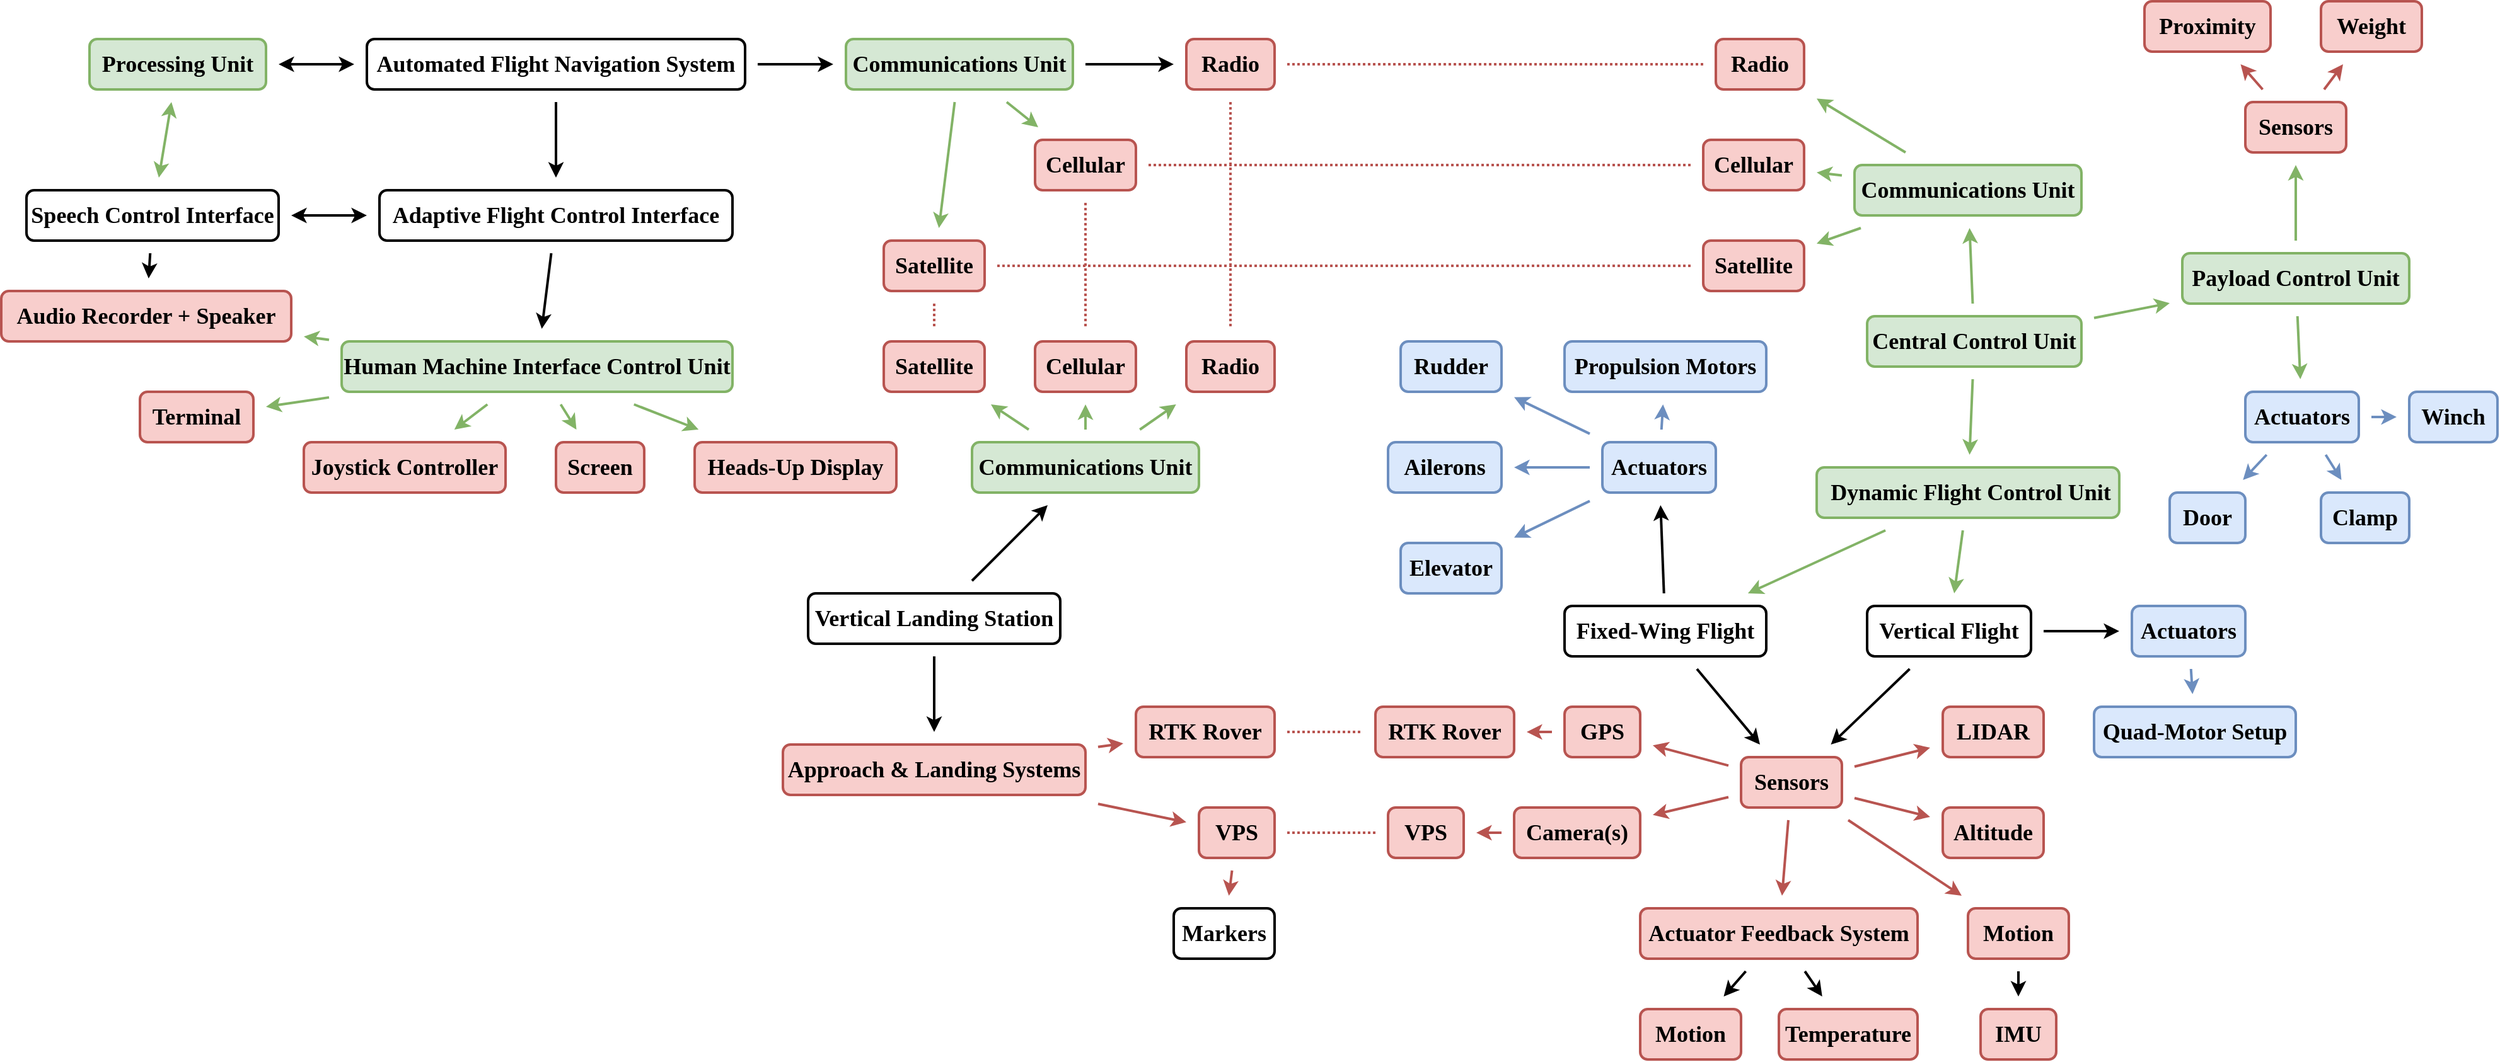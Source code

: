 <mxfile version="26.0.2">
  <diagram name="Page-1" id="opTFxVHu0gOJ7aBRX90U">
    <mxGraphModel dx="2563" dy="975" grid="1" gridSize="10" guides="0" tooltips="1" connect="1" arrows="1" fold="1" page="1" pageScale="1" pageWidth="3300" pageHeight="4681" math="0" shadow="0">
      <root>
        <mxCell id="0" />
        <mxCell id="1" parent="0" />
        <mxCell id="glFljDJXkqwpiTUZza7d-10" style="edgeStyle=none;shape=connector;rounded=0;orthogonalLoop=1;jettySize=auto;html=1;strokeColor=#82b366;strokeWidth=2;align=center;verticalAlign=middle;fontFamily=Helvetica;fontSize=18;fontColor=default;labelBackgroundColor=default;startArrow=none;startFill=0;endArrow=classic;sourcePerimeterSpacing=10;targetPerimeterSpacing=10;fillColor=#d5e8d4;" parent="1" source="glFljDJXkqwpiTUZza7d-3" target="glFljDJXkqwpiTUZza7d-7" edge="1">
          <mxGeometry relative="1" as="geometry" />
        </mxCell>
        <mxCell id="glFljDJXkqwpiTUZza7d-12" style="edgeStyle=none;shape=connector;rounded=0;orthogonalLoop=1;jettySize=auto;html=1;strokeColor=#82b366;strokeWidth=2;align=center;verticalAlign=middle;fontFamily=Helvetica;fontSize=18;fontColor=default;labelBackgroundColor=default;startArrow=none;startFill=0;endArrow=classic;sourcePerimeterSpacing=10;targetPerimeterSpacing=10;fillColor=#d5e8d4;" parent="1" source="glFljDJXkqwpiTUZza7d-3" target="glFljDJXkqwpiTUZza7d-8" edge="1">
          <mxGeometry relative="1" as="geometry" />
        </mxCell>
        <mxCell id="cvHBOhSXhbi2I6oa22PW-60" value="" style="edgeStyle=none;shape=connector;rounded=0;orthogonalLoop=1;jettySize=auto;html=1;strokeColor=#82b366;strokeWidth=2;align=center;verticalAlign=middle;fontFamily=Helvetica;fontSize=18;fontColor=default;labelBackgroundColor=default;startArrow=none;startFill=0;endArrow=classic;sourcePerimeterSpacing=10;targetPerimeterSpacing=10;fillColor=#d5e8d4;" edge="1" parent="1" source="glFljDJXkqwpiTUZza7d-3" target="cvHBOhSXhbi2I6oa22PW-59">
          <mxGeometry relative="1" as="geometry" />
        </mxCell>
        <mxCell id="glFljDJXkqwpiTUZza7d-3" value="&lt;font&gt;Central Control Unit&lt;/font&gt;" style="rounded=1;whiteSpace=wrap;html=1;glass=0;shadow=0;fontFamily=Times New Roman;perimeterSpacing=0;strokeWidth=2;fontSize=18;fontStyle=1;fillColor=#d5e8d4;strokeColor=#82b366;" parent="1" vertex="1">
          <mxGeometry x="1800" y="540" width="170" height="40" as="geometry" />
        </mxCell>
        <mxCell id="cvHBOhSXhbi2I6oa22PW-13" value="" style="edgeStyle=none;shape=connector;rounded=0;orthogonalLoop=1;jettySize=auto;html=1;strokeColor=#82b366;strokeWidth=2;align=center;verticalAlign=middle;fontFamily=Helvetica;fontSize=18;fontColor=default;labelBackgroundColor=default;startArrow=none;startFill=0;endArrow=classic;sourcePerimeterSpacing=10;targetPerimeterSpacing=10;fillColor=#d5e8d4;" edge="1" parent="1" source="glFljDJXkqwpiTUZza7d-7" target="cvHBOhSXhbi2I6oa22PW-12">
          <mxGeometry relative="1" as="geometry" />
        </mxCell>
        <mxCell id="cvHBOhSXhbi2I6oa22PW-17" value="" style="edgeStyle=none;shape=connector;rounded=0;orthogonalLoop=1;jettySize=auto;html=1;strokeColor=#82b366;strokeWidth=2;align=center;verticalAlign=middle;fontFamily=Helvetica;fontSize=18;fontColor=default;labelBackgroundColor=default;startArrow=none;startFill=0;endArrow=classic;sourcePerimeterSpacing=10;targetPerimeterSpacing=10;fillColor=#d5e8d4;" edge="1" parent="1" source="glFljDJXkqwpiTUZza7d-7" target="cvHBOhSXhbi2I6oa22PW-16">
          <mxGeometry relative="1" as="geometry" />
        </mxCell>
        <mxCell id="glFljDJXkqwpiTUZza7d-7" value="&amp;nbsp;Dynamic Flight Control Unit" style="rounded=1;whiteSpace=wrap;html=1;glass=0;shadow=0;fontFamily=Times New Roman;perimeterSpacing=0;strokeWidth=2;fontSize=18;fontStyle=1;fillColor=#d5e8d4;strokeColor=#82b366;" parent="1" vertex="1">
          <mxGeometry x="1760" y="660" width="240" height="40" as="geometry" />
        </mxCell>
        <mxCell id="cvHBOhSXhbi2I6oa22PW-1" style="edgeStyle=none;shape=connector;rounded=0;orthogonalLoop=1;jettySize=auto;html=1;strokeColor=#82b366;strokeWidth=2;align=center;verticalAlign=middle;fontFamily=Helvetica;fontSize=18;fontColor=default;labelBackgroundColor=default;startArrow=none;startFill=0;endArrow=classic;sourcePerimeterSpacing=10;targetPerimeterSpacing=10;fillColor=#d5e8d4;" edge="1" parent="1" source="glFljDJXkqwpiTUZza7d-8" target="glFljDJXkqwpiTUZza7d-13">
          <mxGeometry relative="1" as="geometry" />
        </mxCell>
        <mxCell id="cvHBOhSXhbi2I6oa22PW-3" style="edgeStyle=none;shape=connector;rounded=0;orthogonalLoop=1;jettySize=auto;html=1;strokeColor=#82b366;strokeWidth=2;align=center;verticalAlign=middle;fontFamily=Helvetica;fontSize=18;fontColor=default;labelBackgroundColor=default;startArrow=none;startFill=0;endArrow=classic;sourcePerimeterSpacing=10;targetPerimeterSpacing=10;fillColor=#d5e8d4;" edge="1" parent="1" source="glFljDJXkqwpiTUZza7d-8" target="cvHBOhSXhbi2I6oa22PW-2">
          <mxGeometry relative="1" as="geometry" />
        </mxCell>
        <mxCell id="glFljDJXkqwpiTUZza7d-8" value="Payload Control Unit" style="rounded=1;whiteSpace=wrap;html=1;glass=0;shadow=0;fontFamily=Times New Roman;perimeterSpacing=0;strokeWidth=2;fontSize=18;fontStyle=1;fillColor=#d5e8d4;strokeColor=#82b366;" parent="1" vertex="1">
          <mxGeometry x="2050" y="490" width="180" height="40" as="geometry" />
        </mxCell>
        <mxCell id="cvHBOhSXhbi2I6oa22PW-10" style="edgeStyle=none;shape=connector;rounded=0;orthogonalLoop=1;jettySize=auto;html=1;strokeColor=#b85450;strokeWidth=2;align=center;verticalAlign=middle;fontFamily=Helvetica;fontSize=18;fontColor=default;labelBackgroundColor=default;startArrow=none;startFill=0;endArrow=classic;sourcePerimeterSpacing=10;targetPerimeterSpacing=10;fillColor=#f8cecc;" edge="1" parent="1" source="glFljDJXkqwpiTUZza7d-13" target="glFljDJXkqwpiTUZza7d-15">
          <mxGeometry relative="1" as="geometry" />
        </mxCell>
        <mxCell id="cvHBOhSXhbi2I6oa22PW-11" style="edgeStyle=none;shape=connector;rounded=0;orthogonalLoop=1;jettySize=auto;html=1;strokeColor=#b85450;strokeWidth=2;align=center;verticalAlign=middle;fontFamily=Helvetica;fontSize=18;fontColor=default;labelBackgroundColor=default;startArrow=none;startFill=0;endArrow=classic;sourcePerimeterSpacing=10;targetPerimeterSpacing=10;fillColor=#f8cecc;" edge="1" parent="1" source="glFljDJXkqwpiTUZza7d-13" target="glFljDJXkqwpiTUZza7d-14">
          <mxGeometry relative="1" as="geometry" />
        </mxCell>
        <mxCell id="glFljDJXkqwpiTUZza7d-13" value="Sensors" style="rounded=1;whiteSpace=wrap;html=1;glass=0;shadow=0;fontFamily=Times New Roman;perimeterSpacing=0;strokeWidth=2;fontSize=18;fontStyle=1;fillColor=#f8cecc;strokeColor=#b85450;" parent="1" vertex="1">
          <mxGeometry x="2100" y="370" width="80" height="40" as="geometry" />
        </mxCell>
        <mxCell id="glFljDJXkqwpiTUZza7d-14" value="Proximity" style="rounded=1;whiteSpace=wrap;html=1;glass=0;shadow=0;fontFamily=Times New Roman;perimeterSpacing=0;strokeWidth=2;fontSize=18;fontStyle=1;fillColor=#f8cecc;strokeColor=#b85450;" parent="1" vertex="1">
          <mxGeometry x="2020" y="290" width="100" height="40" as="geometry" />
        </mxCell>
        <mxCell id="glFljDJXkqwpiTUZza7d-15" value="Weight" style="rounded=1;whiteSpace=wrap;html=1;glass=0;shadow=0;fontFamily=Times New Roman;perimeterSpacing=0;strokeWidth=2;fontSize=18;fontStyle=1;fillColor=#f8cecc;strokeColor=#b85450;" parent="1" vertex="1">
          <mxGeometry x="2160" y="290" width="80" height="40" as="geometry" />
        </mxCell>
        <mxCell id="cvHBOhSXhbi2I6oa22PW-7" style="edgeStyle=none;shape=connector;rounded=0;orthogonalLoop=1;jettySize=auto;html=1;strokeColor=#6c8ebf;strokeWidth=2;align=center;verticalAlign=middle;fontFamily=Helvetica;fontSize=18;fontColor=default;labelBackgroundColor=default;startArrow=none;startFill=0;endArrow=classic;sourcePerimeterSpacing=10;targetPerimeterSpacing=10;fillColor=#dae8fc;" edge="1" parent="1" source="cvHBOhSXhbi2I6oa22PW-2" target="cvHBOhSXhbi2I6oa22PW-4">
          <mxGeometry relative="1" as="geometry" />
        </mxCell>
        <mxCell id="cvHBOhSXhbi2I6oa22PW-8" style="edgeStyle=none;shape=connector;rounded=0;orthogonalLoop=1;jettySize=auto;html=1;strokeColor=#6c8ebf;strokeWidth=2;align=center;verticalAlign=middle;fontFamily=Helvetica;fontSize=18;fontColor=default;labelBackgroundColor=default;startArrow=none;startFill=0;endArrow=classic;sourcePerimeterSpacing=10;targetPerimeterSpacing=10;fillColor=#dae8fc;" edge="1" parent="1" source="cvHBOhSXhbi2I6oa22PW-2" target="cvHBOhSXhbi2I6oa22PW-5">
          <mxGeometry relative="1" as="geometry" />
        </mxCell>
        <mxCell id="cvHBOhSXhbi2I6oa22PW-9" style="edgeStyle=none;shape=connector;rounded=0;orthogonalLoop=1;jettySize=auto;html=1;strokeColor=#6c8ebf;strokeWidth=2;align=center;verticalAlign=middle;fontFamily=Helvetica;fontSize=18;fontColor=default;labelBackgroundColor=default;startArrow=none;startFill=0;endArrow=classic;sourcePerimeterSpacing=10;targetPerimeterSpacing=10;fillColor=#dae8fc;" edge="1" parent="1" source="cvHBOhSXhbi2I6oa22PW-2" target="cvHBOhSXhbi2I6oa22PW-6">
          <mxGeometry relative="1" as="geometry" />
        </mxCell>
        <mxCell id="cvHBOhSXhbi2I6oa22PW-2" value="Actuators" style="rounded=1;whiteSpace=wrap;html=1;glass=0;shadow=0;fontFamily=Times New Roman;perimeterSpacing=0;strokeWidth=2;fontSize=18;fontStyle=1;fillColor=#dae8fc;strokeColor=#6c8ebf;" vertex="1" parent="1">
          <mxGeometry x="2100" y="600" width="90" height="40" as="geometry" />
        </mxCell>
        <mxCell id="cvHBOhSXhbi2I6oa22PW-4" value="Door" style="rounded=1;whiteSpace=wrap;html=1;glass=0;shadow=0;fontFamily=Times New Roman;perimeterSpacing=0;strokeWidth=2;fontSize=18;fontStyle=1;fillColor=#dae8fc;strokeColor=#6c8ebf;" vertex="1" parent="1">
          <mxGeometry x="2040" y="680" width="60" height="40" as="geometry" />
        </mxCell>
        <mxCell id="cvHBOhSXhbi2I6oa22PW-5" value="Clamp" style="rounded=1;whiteSpace=wrap;html=1;glass=0;shadow=0;fontFamily=Times New Roman;perimeterSpacing=0;strokeWidth=2;fontSize=18;fontStyle=1;fillColor=#dae8fc;strokeColor=#6c8ebf;" vertex="1" parent="1">
          <mxGeometry x="2160" y="680" width="70" height="40" as="geometry" />
        </mxCell>
        <mxCell id="cvHBOhSXhbi2I6oa22PW-6" value="Winch" style="rounded=1;whiteSpace=wrap;html=1;glass=0;shadow=0;fontFamily=Times New Roman;perimeterSpacing=0;strokeWidth=2;fontSize=18;fontStyle=1;fillColor=#dae8fc;strokeColor=#6c8ebf;" vertex="1" parent="1">
          <mxGeometry x="2230" y="600" width="70" height="40" as="geometry" />
        </mxCell>
        <mxCell id="cvHBOhSXhbi2I6oa22PW-15" value="" style="edgeStyle=none;shape=connector;rounded=0;orthogonalLoop=1;jettySize=auto;html=1;strokeColor=default;strokeWidth=2;align=center;verticalAlign=middle;fontFamily=Helvetica;fontSize=18;fontColor=default;labelBackgroundColor=default;startArrow=none;startFill=0;endArrow=classic;sourcePerimeterSpacing=10;targetPerimeterSpacing=10;" edge="1" parent="1" source="cvHBOhSXhbi2I6oa22PW-12" target="cvHBOhSXhbi2I6oa22PW-14">
          <mxGeometry relative="1" as="geometry" />
        </mxCell>
        <mxCell id="cvHBOhSXhbi2I6oa22PW-33" value="" style="edgeStyle=none;shape=connector;rounded=0;orthogonalLoop=1;jettySize=auto;html=1;strokeColor=default;strokeWidth=2;align=center;verticalAlign=middle;fontFamily=Helvetica;fontSize=18;fontColor=default;labelBackgroundColor=default;startArrow=none;startFill=0;endArrow=classic;sourcePerimeterSpacing=10;targetPerimeterSpacing=10;" edge="1" parent="1" source="cvHBOhSXhbi2I6oa22PW-12" target="cvHBOhSXhbi2I6oa22PW-32">
          <mxGeometry relative="1" as="geometry" />
        </mxCell>
        <mxCell id="cvHBOhSXhbi2I6oa22PW-12" value="Fixed-Wing Flight" style="whiteSpace=wrap;html=1;fontSize=18;fontFamily=Times New Roman;rounded=1;glass=0;shadow=0;strokeWidth=2;fontStyle=1;" vertex="1" parent="1">
          <mxGeometry x="1560" y="770" width="160" height="40" as="geometry" />
        </mxCell>
        <mxCell id="cvHBOhSXhbi2I6oa22PW-19" value="" style="edgeStyle=none;shape=connector;rounded=0;orthogonalLoop=1;jettySize=auto;html=1;strokeColor=#b85450;strokeWidth=2;align=center;verticalAlign=middle;fontFamily=Helvetica;fontSize=18;fontColor=default;labelBackgroundColor=default;startArrow=none;startFill=0;endArrow=classic;sourcePerimeterSpacing=10;targetPerimeterSpacing=10;fillColor=#f8cecc;" edge="1" parent="1" source="cvHBOhSXhbi2I6oa22PW-14" target="cvHBOhSXhbi2I6oa22PW-18">
          <mxGeometry relative="1" as="geometry" />
        </mxCell>
        <mxCell id="cvHBOhSXhbi2I6oa22PW-22" value="" style="edgeStyle=none;shape=connector;rounded=0;orthogonalLoop=1;jettySize=auto;html=1;strokeColor=#b85450;strokeWidth=2;align=center;verticalAlign=middle;fontFamily=Helvetica;fontSize=18;fontColor=default;labelBackgroundColor=default;startArrow=none;startFill=0;endArrow=classic;sourcePerimeterSpacing=10;targetPerimeterSpacing=10;fillColor=#f8cecc;" edge="1" parent="1" source="cvHBOhSXhbi2I6oa22PW-14" target="cvHBOhSXhbi2I6oa22PW-21">
          <mxGeometry relative="1" as="geometry" />
        </mxCell>
        <mxCell id="cvHBOhSXhbi2I6oa22PW-24" value="" style="edgeStyle=none;shape=connector;rounded=0;orthogonalLoop=1;jettySize=auto;html=1;strokeColor=#b85450;strokeWidth=2;align=center;verticalAlign=middle;fontFamily=Helvetica;fontSize=18;fontColor=default;labelBackgroundColor=default;startArrow=none;startFill=0;endArrow=classic;sourcePerimeterSpacing=10;targetPerimeterSpacing=10;fillColor=#f8cecc;" edge="1" parent="1" source="cvHBOhSXhbi2I6oa22PW-14" target="cvHBOhSXhbi2I6oa22PW-23">
          <mxGeometry relative="1" as="geometry" />
        </mxCell>
        <mxCell id="cvHBOhSXhbi2I6oa22PW-29" value="" style="edgeStyle=none;shape=connector;rounded=0;orthogonalLoop=1;jettySize=auto;html=1;strokeColor=#b85450;strokeWidth=2;align=center;verticalAlign=middle;fontFamily=Helvetica;fontSize=18;fontColor=default;labelBackgroundColor=default;startArrow=none;startFill=0;endArrow=classic;sourcePerimeterSpacing=10;targetPerimeterSpacing=10;fillColor=#f8cecc;" edge="1" parent="1" source="cvHBOhSXhbi2I6oa22PW-14" target="cvHBOhSXhbi2I6oa22PW-28">
          <mxGeometry relative="1" as="geometry" />
        </mxCell>
        <mxCell id="cvHBOhSXhbi2I6oa22PW-54" value="" style="edgeStyle=none;shape=connector;rounded=0;orthogonalLoop=1;jettySize=auto;html=1;strokeColor=#b85450;strokeWidth=2;align=center;verticalAlign=middle;fontFamily=Helvetica;fontSize=18;fontColor=default;labelBackgroundColor=default;startArrow=none;startFill=0;endArrow=classic;sourcePerimeterSpacing=10;targetPerimeterSpacing=10;fillColor=#f8cecc;" edge="1" parent="1" source="cvHBOhSXhbi2I6oa22PW-14" target="cvHBOhSXhbi2I6oa22PW-53">
          <mxGeometry relative="1" as="geometry" />
        </mxCell>
        <mxCell id="cvHBOhSXhbi2I6oa22PW-151" style="edgeStyle=none;shape=connector;rounded=0;orthogonalLoop=1;jettySize=auto;html=1;strokeColor=#b85450;strokeWidth=2;align=center;verticalAlign=middle;fontFamily=Helvetica;fontSize=11;fontColor=default;labelBackgroundColor=default;startArrow=none;startFill=0;endArrow=classic;sourcePerimeterSpacing=10;targetPerimeterSpacing=10;fillColor=#f8cecc;" edge="1" parent="1" source="cvHBOhSXhbi2I6oa22PW-14" target="cvHBOhSXhbi2I6oa22PW-47">
          <mxGeometry relative="1" as="geometry" />
        </mxCell>
        <mxCell id="cvHBOhSXhbi2I6oa22PW-14" value="&lt;font&gt;Sensors&lt;/font&gt;" style="whiteSpace=wrap;html=1;fontSize=18;fontFamily=Times New Roman;rounded=1;glass=0;shadow=0;strokeWidth=2;fontStyle=1;fillColor=#f8cecc;strokeColor=#b85450;" vertex="1" parent="1">
          <mxGeometry x="1700" y="890" width="80" height="40" as="geometry" />
        </mxCell>
        <mxCell id="cvHBOhSXhbi2I6oa22PW-42" style="edgeStyle=none;shape=connector;rounded=0;orthogonalLoop=1;jettySize=auto;html=1;strokeColor=default;strokeWidth=2;align=center;verticalAlign=middle;fontFamily=Helvetica;fontSize=18;fontColor=default;labelBackgroundColor=default;startArrow=none;startFill=0;endArrow=classic;sourcePerimeterSpacing=10;targetPerimeterSpacing=10;" edge="1" parent="1" source="cvHBOhSXhbi2I6oa22PW-16" target="cvHBOhSXhbi2I6oa22PW-14">
          <mxGeometry relative="1" as="geometry" />
        </mxCell>
        <mxCell id="cvHBOhSXhbi2I6oa22PW-44" value="" style="edgeStyle=none;shape=connector;rounded=0;orthogonalLoop=1;jettySize=auto;html=1;strokeColor=default;strokeWidth=2;align=center;verticalAlign=middle;fontFamily=Helvetica;fontSize=18;fontColor=default;labelBackgroundColor=default;startArrow=none;startFill=0;endArrow=classic;sourcePerimeterSpacing=10;targetPerimeterSpacing=10;" edge="1" parent="1" source="cvHBOhSXhbi2I6oa22PW-16" target="cvHBOhSXhbi2I6oa22PW-43">
          <mxGeometry relative="1" as="geometry" />
        </mxCell>
        <mxCell id="cvHBOhSXhbi2I6oa22PW-16" value="Vertical Flight" style="whiteSpace=wrap;html=1;fontSize=18;fontFamily=Times New Roman;rounded=1;glass=0;shadow=0;strokeWidth=2;fontStyle=1;" vertex="1" parent="1">
          <mxGeometry x="1800" y="770" width="130" height="40" as="geometry" />
        </mxCell>
        <mxCell id="cvHBOhSXhbi2I6oa22PW-71" style="edgeStyle=none;shape=connector;rounded=0;orthogonalLoop=1;jettySize=auto;html=1;strokeColor=#b85450;strokeWidth=2;align=center;verticalAlign=middle;fontFamily=Helvetica;fontSize=18;fontColor=default;labelBackgroundColor=default;startArrow=none;startFill=0;endArrow=classic;sourcePerimeterSpacing=10;targetPerimeterSpacing=10;fillColor=#f8cecc;" edge="1" parent="1" source="cvHBOhSXhbi2I6oa22PW-18" target="cvHBOhSXhbi2I6oa22PW-70">
          <mxGeometry relative="1" as="geometry" />
        </mxCell>
        <mxCell id="cvHBOhSXhbi2I6oa22PW-18" value="Camera(s)" style="whiteSpace=wrap;html=1;fontSize=18;fontFamily=Times New Roman;rounded=1;glass=0;shadow=0;strokeWidth=2;fontStyle=1;fillColor=#f8cecc;strokeColor=#b85450;" vertex="1" parent="1">
          <mxGeometry x="1520" y="930" width="100" height="40" as="geometry" />
        </mxCell>
        <mxCell id="cvHBOhSXhbi2I6oa22PW-56" value="" style="edgeStyle=none;shape=connector;rounded=0;orthogonalLoop=1;jettySize=auto;html=1;strokeColor=default;strokeWidth=2;align=center;verticalAlign=middle;fontFamily=Helvetica;fontSize=18;fontColor=default;labelBackgroundColor=default;startArrow=none;startFill=0;endArrow=classic;sourcePerimeterSpacing=10;targetPerimeterSpacing=10;" edge="1" parent="1" source="cvHBOhSXhbi2I6oa22PW-21" target="cvHBOhSXhbi2I6oa22PW-55">
          <mxGeometry relative="1" as="geometry" />
        </mxCell>
        <mxCell id="cvHBOhSXhbi2I6oa22PW-58" value="" style="edgeStyle=none;shape=connector;rounded=0;orthogonalLoop=1;jettySize=auto;html=1;strokeColor=default;strokeWidth=2;align=center;verticalAlign=middle;fontFamily=Helvetica;fontSize=18;fontColor=default;labelBackgroundColor=default;startArrow=none;startFill=0;endArrow=classic;sourcePerimeterSpacing=10;targetPerimeterSpacing=10;" edge="1" parent="1" source="cvHBOhSXhbi2I6oa22PW-21" target="cvHBOhSXhbi2I6oa22PW-57">
          <mxGeometry relative="1" as="geometry" />
        </mxCell>
        <mxCell id="cvHBOhSXhbi2I6oa22PW-21" value="Actuator Feedback System" style="whiteSpace=wrap;html=1;fontSize=18;fontFamily=Times New Roman;rounded=1;glass=0;shadow=0;strokeWidth=2;fontStyle=1;fillColor=#f8cecc;strokeColor=#b85450;" vertex="1" parent="1">
          <mxGeometry x="1620" y="1010" width="220" height="40" as="geometry" />
        </mxCell>
        <mxCell id="cvHBOhSXhbi2I6oa22PW-26" value="" style="edgeStyle=none;shape=connector;rounded=0;orthogonalLoop=1;jettySize=auto;html=1;strokeColor=default;strokeWidth=2;align=center;verticalAlign=middle;fontFamily=Helvetica;fontSize=18;fontColor=default;labelBackgroundColor=default;startArrow=none;startFill=0;endArrow=classic;sourcePerimeterSpacing=10;targetPerimeterSpacing=10;" edge="1" parent="1" source="cvHBOhSXhbi2I6oa22PW-23" target="cvHBOhSXhbi2I6oa22PW-25">
          <mxGeometry relative="1" as="geometry" />
        </mxCell>
        <mxCell id="cvHBOhSXhbi2I6oa22PW-23" value="Motion" style="whiteSpace=wrap;html=1;fontSize=18;fontFamily=Times New Roman;rounded=1;glass=0;shadow=0;strokeWidth=2;fontStyle=1;fillColor=#f8cecc;strokeColor=#b85450;" vertex="1" parent="1">
          <mxGeometry x="1880" y="1010" width="80" height="40" as="geometry" />
        </mxCell>
        <mxCell id="cvHBOhSXhbi2I6oa22PW-25" value="IMU" style="whiteSpace=wrap;html=1;fontSize=18;fontFamily=Times New Roman;rounded=1;glass=0;shadow=0;strokeWidth=2;fontStyle=1;fillColor=#f8cecc;strokeColor=#b85450;" vertex="1" parent="1">
          <mxGeometry x="1890" y="1090" width="60" height="40" as="geometry" />
        </mxCell>
        <mxCell id="cvHBOhSXhbi2I6oa22PW-31" value="" style="edgeStyle=none;shape=connector;rounded=0;orthogonalLoop=1;jettySize=auto;html=1;strokeColor=#b85450;strokeWidth=2;align=center;verticalAlign=middle;fontFamily=Helvetica;fontSize=18;fontColor=default;labelBackgroundColor=default;startArrow=none;startFill=0;endArrow=classic;sourcePerimeterSpacing=10;targetPerimeterSpacing=10;fillColor=#f8cecc;" edge="1" parent="1" source="cvHBOhSXhbi2I6oa22PW-28" target="cvHBOhSXhbi2I6oa22PW-30">
          <mxGeometry relative="1" as="geometry" />
        </mxCell>
        <mxCell id="cvHBOhSXhbi2I6oa22PW-28" value="GPS" style="whiteSpace=wrap;html=1;fontSize=18;fontFamily=Times New Roman;rounded=1;glass=0;shadow=0;strokeWidth=2;fontStyle=1;fillColor=#f8cecc;strokeColor=#b85450;" vertex="1" parent="1">
          <mxGeometry x="1560" y="850" width="60" height="40" as="geometry" />
        </mxCell>
        <mxCell id="cvHBOhSXhbi2I6oa22PW-30" value="RTK Rover" style="whiteSpace=wrap;html=1;fontSize=18;fontFamily=Times New Roman;rounded=1;glass=0;shadow=0;strokeWidth=2;fontStyle=1;fillColor=#f8cecc;strokeColor=#b85450;" vertex="1" parent="1">
          <mxGeometry x="1410" y="850" width="110" height="40" as="geometry" />
        </mxCell>
        <mxCell id="cvHBOhSXhbi2I6oa22PW-35" value="" style="edgeStyle=none;shape=connector;rounded=0;orthogonalLoop=1;jettySize=auto;html=1;strokeColor=#6c8ebf;strokeWidth=2;align=center;verticalAlign=middle;fontFamily=Helvetica;fontSize=18;fontColor=default;labelBackgroundColor=default;startArrow=none;startFill=0;endArrow=classic;sourcePerimeterSpacing=10;targetPerimeterSpacing=10;fillColor=#dae8fc;" edge="1" parent="1" source="cvHBOhSXhbi2I6oa22PW-32" target="cvHBOhSXhbi2I6oa22PW-34">
          <mxGeometry relative="1" as="geometry" />
        </mxCell>
        <mxCell id="cvHBOhSXhbi2I6oa22PW-37" value="" style="edgeStyle=none;shape=connector;rounded=0;orthogonalLoop=1;jettySize=auto;html=1;strokeColor=#6c8ebf;strokeWidth=2;align=center;verticalAlign=middle;fontFamily=Helvetica;fontSize=18;fontColor=default;labelBackgroundColor=default;startArrow=none;startFill=0;endArrow=classic;sourcePerimeterSpacing=10;targetPerimeterSpacing=10;fillColor=#dae8fc;" edge="1" parent="1" source="cvHBOhSXhbi2I6oa22PW-32" target="cvHBOhSXhbi2I6oa22PW-36">
          <mxGeometry relative="1" as="geometry" />
        </mxCell>
        <mxCell id="cvHBOhSXhbi2I6oa22PW-39" value="" style="edgeStyle=none;shape=connector;rounded=0;orthogonalLoop=1;jettySize=auto;html=1;strokeColor=#6c8ebf;strokeWidth=2;align=center;verticalAlign=middle;fontFamily=Helvetica;fontSize=18;fontColor=default;labelBackgroundColor=default;startArrow=none;startFill=0;endArrow=classic;sourcePerimeterSpacing=10;targetPerimeterSpacing=10;fillColor=#dae8fc;" edge="1" parent="1" source="cvHBOhSXhbi2I6oa22PW-32" target="cvHBOhSXhbi2I6oa22PW-38">
          <mxGeometry relative="1" as="geometry" />
        </mxCell>
        <mxCell id="cvHBOhSXhbi2I6oa22PW-41" value="" style="edgeStyle=none;shape=connector;rounded=0;orthogonalLoop=1;jettySize=auto;html=1;strokeColor=#6c8ebf;strokeWidth=2;align=center;verticalAlign=middle;fontFamily=Helvetica;fontSize=18;fontColor=default;labelBackgroundColor=default;startArrow=none;startFill=0;endArrow=classic;sourcePerimeterSpacing=10;targetPerimeterSpacing=10;fillColor=#dae8fc;" edge="1" parent="1" source="cvHBOhSXhbi2I6oa22PW-32" target="cvHBOhSXhbi2I6oa22PW-40">
          <mxGeometry relative="1" as="geometry" />
        </mxCell>
        <mxCell id="cvHBOhSXhbi2I6oa22PW-32" value="Actuators" style="whiteSpace=wrap;html=1;fontSize=18;fontFamily=Times New Roman;rounded=1;glass=0;shadow=0;strokeWidth=2;fontStyle=1;fillColor=#dae8fc;strokeColor=#6c8ebf;" vertex="1" parent="1">
          <mxGeometry x="1590" y="640" width="90" height="40" as="geometry" />
        </mxCell>
        <mxCell id="cvHBOhSXhbi2I6oa22PW-34" value="Ailerons" style="whiteSpace=wrap;html=1;fontSize=18;fontFamily=Times New Roman;rounded=1;glass=0;shadow=0;strokeWidth=2;fontStyle=1;fillColor=#dae8fc;strokeColor=#6c8ebf;" vertex="1" parent="1">
          <mxGeometry x="1420" y="640" width="90" height="40" as="geometry" />
        </mxCell>
        <mxCell id="cvHBOhSXhbi2I6oa22PW-36" value="Elevator" style="whiteSpace=wrap;html=1;fontSize=18;fontFamily=Times New Roman;rounded=1;glass=0;shadow=0;strokeWidth=2;fontStyle=1;fillColor=#dae8fc;strokeColor=#6c8ebf;" vertex="1" parent="1">
          <mxGeometry x="1430" y="720" width="80" height="40" as="geometry" />
        </mxCell>
        <mxCell id="cvHBOhSXhbi2I6oa22PW-38" value="Rudder" style="whiteSpace=wrap;html=1;fontSize=18;fontFamily=Times New Roman;rounded=1;glass=0;shadow=0;strokeWidth=2;fontStyle=1;fillColor=#dae8fc;strokeColor=#6c8ebf;" vertex="1" parent="1">
          <mxGeometry x="1430" y="560" width="80" height="40" as="geometry" />
        </mxCell>
        <mxCell id="cvHBOhSXhbi2I6oa22PW-40" value="Propulsion Motors" style="whiteSpace=wrap;html=1;fontSize=18;fontFamily=Times New Roman;rounded=1;glass=0;shadow=0;strokeWidth=2;fontStyle=1;fillColor=#dae8fc;strokeColor=#6c8ebf;" vertex="1" parent="1">
          <mxGeometry x="1560" y="560" width="160" height="40" as="geometry" />
        </mxCell>
        <mxCell id="cvHBOhSXhbi2I6oa22PW-46" value="" style="edgeStyle=none;shape=connector;rounded=0;orthogonalLoop=1;jettySize=auto;html=1;strokeColor=#6c8ebf;strokeWidth=2;align=center;verticalAlign=middle;fontFamily=Helvetica;fontSize=18;fontColor=default;labelBackgroundColor=default;startArrow=none;startFill=0;endArrow=classic;sourcePerimeterSpacing=10;targetPerimeterSpacing=10;fillColor=#dae8fc;" edge="1" parent="1" source="cvHBOhSXhbi2I6oa22PW-43" target="cvHBOhSXhbi2I6oa22PW-45">
          <mxGeometry relative="1" as="geometry" />
        </mxCell>
        <mxCell id="cvHBOhSXhbi2I6oa22PW-43" value="Actuators" style="whiteSpace=wrap;html=1;fontSize=18;fontFamily=Times New Roman;rounded=1;glass=0;shadow=0;strokeWidth=2;fontStyle=1;fillColor=#dae8fc;strokeColor=#6c8ebf;" vertex="1" parent="1">
          <mxGeometry x="2010" y="770" width="90" height="40" as="geometry" />
        </mxCell>
        <mxCell id="cvHBOhSXhbi2I6oa22PW-45" value="Quad-Motor Setup" style="whiteSpace=wrap;html=1;fontSize=18;fontFamily=Times New Roman;rounded=1;glass=0;shadow=0;strokeWidth=2;fontStyle=1;fillColor=#dae8fc;strokeColor=#6c8ebf;" vertex="1" parent="1">
          <mxGeometry x="1980" y="850" width="160" height="40" as="geometry" />
        </mxCell>
        <mxCell id="cvHBOhSXhbi2I6oa22PW-47" value="LIDAR" style="whiteSpace=wrap;html=1;fontSize=18;fontFamily=Times New Roman;rounded=1;glass=0;shadow=0;strokeWidth=2;fontStyle=1;fillColor=#f8cecc;strokeColor=#b85450;" vertex="1" parent="1">
          <mxGeometry x="1860" y="850" width="80" height="40" as="geometry" />
        </mxCell>
        <mxCell id="cvHBOhSXhbi2I6oa22PW-53" value="Altitude" style="whiteSpace=wrap;html=1;fontSize=18;fontFamily=Times New Roman;rounded=1;glass=0;shadow=0;strokeWidth=2;fontStyle=1;fillColor=#f8cecc;strokeColor=#b85450;" vertex="1" parent="1">
          <mxGeometry x="1860" y="930" width="80" height="40" as="geometry" />
        </mxCell>
        <mxCell id="cvHBOhSXhbi2I6oa22PW-55" value="Motion" style="whiteSpace=wrap;html=1;fontSize=18;fontFamily=Times New Roman;rounded=1;glass=0;shadow=0;strokeWidth=2;fontStyle=1;fillColor=#f8cecc;strokeColor=#b85450;" vertex="1" parent="1">
          <mxGeometry x="1620" y="1090" width="80" height="40" as="geometry" />
        </mxCell>
        <mxCell id="cvHBOhSXhbi2I6oa22PW-57" value="Temperature" style="whiteSpace=wrap;html=1;fontSize=18;fontFamily=Times New Roman;rounded=1;glass=0;shadow=0;strokeWidth=2;fontStyle=1;fillColor=#f8cecc;strokeColor=#b85450;" vertex="1" parent="1">
          <mxGeometry x="1730" y="1090" width="110" height="40" as="geometry" />
        </mxCell>
        <mxCell id="cvHBOhSXhbi2I6oa22PW-62" value="" style="edgeStyle=none;shape=connector;rounded=0;orthogonalLoop=1;jettySize=auto;html=1;strokeColor=#82b366;strokeWidth=2;align=center;verticalAlign=middle;fontFamily=Helvetica;fontSize=18;fontColor=default;labelBackgroundColor=default;startArrow=none;startFill=0;endArrow=classic;sourcePerimeterSpacing=10;targetPerimeterSpacing=10;fillColor=#d5e8d4;" edge="1" parent="1" source="cvHBOhSXhbi2I6oa22PW-59" target="cvHBOhSXhbi2I6oa22PW-61">
          <mxGeometry relative="1" as="geometry" />
        </mxCell>
        <mxCell id="cvHBOhSXhbi2I6oa22PW-64" value="" style="edgeStyle=none;shape=connector;rounded=0;orthogonalLoop=1;jettySize=auto;html=1;strokeColor=#82b366;strokeWidth=2;align=center;verticalAlign=middle;fontFamily=Helvetica;fontSize=18;fontColor=default;labelBackgroundColor=default;startArrow=none;startFill=0;endArrow=classic;sourcePerimeterSpacing=10;targetPerimeterSpacing=10;fillColor=#d5e8d4;" edge="1" parent="1" source="cvHBOhSXhbi2I6oa22PW-59" target="cvHBOhSXhbi2I6oa22PW-63">
          <mxGeometry relative="1" as="geometry" />
        </mxCell>
        <mxCell id="cvHBOhSXhbi2I6oa22PW-66" value="" style="edgeStyle=none;shape=connector;rounded=0;orthogonalLoop=1;jettySize=auto;html=1;strokeColor=#82b366;strokeWidth=2;align=center;verticalAlign=middle;fontFamily=Helvetica;fontSize=18;fontColor=default;labelBackgroundColor=default;startArrow=none;startFill=0;endArrow=classic;sourcePerimeterSpacing=10;targetPerimeterSpacing=10;fillColor=#d5e8d4;" edge="1" parent="1" source="cvHBOhSXhbi2I6oa22PW-59" target="cvHBOhSXhbi2I6oa22PW-65">
          <mxGeometry relative="1" as="geometry" />
        </mxCell>
        <mxCell id="cvHBOhSXhbi2I6oa22PW-59" value="Communications Unit" style="whiteSpace=wrap;html=1;fontSize=18;fontFamily=Times New Roman;rounded=1;glass=0;shadow=0;strokeWidth=2;fontStyle=1;fillColor=#d5e8d4;strokeColor=#82b366;" vertex="1" parent="1">
          <mxGeometry x="1790" y="420" width="180" height="40" as="geometry" />
        </mxCell>
        <mxCell id="cvHBOhSXhbi2I6oa22PW-61" value="Radio" style="whiteSpace=wrap;html=1;fontSize=18;fontFamily=Times New Roman;rounded=1;glass=0;shadow=0;strokeWidth=2;fontStyle=1;fillColor=#f8cecc;strokeColor=#b85450;" vertex="1" parent="1">
          <mxGeometry x="1680" y="320" width="70" height="40" as="geometry" />
        </mxCell>
        <mxCell id="cvHBOhSXhbi2I6oa22PW-63" value="Cellular" style="whiteSpace=wrap;html=1;fontSize=18;fontFamily=Times New Roman;rounded=1;glass=0;shadow=0;strokeWidth=2;fontStyle=1;fillColor=#f8cecc;strokeColor=#b85450;" vertex="1" parent="1">
          <mxGeometry x="1670" y="400" width="80" height="40" as="geometry" />
        </mxCell>
        <mxCell id="cvHBOhSXhbi2I6oa22PW-65" value="Satellite" style="whiteSpace=wrap;html=1;fontSize=18;fontFamily=Times New Roman;rounded=1;glass=0;shadow=0;strokeWidth=2;fontStyle=1;fillColor=#f8cecc;strokeColor=#b85450;" vertex="1" parent="1">
          <mxGeometry x="1670" y="480" width="80" height="40" as="geometry" />
        </mxCell>
        <mxCell id="cvHBOhSXhbi2I6oa22PW-70" value="VPS" style="whiteSpace=wrap;html=1;fontSize=18;fontFamily=Times New Roman;rounded=1;glass=0;shadow=0;strokeWidth=2;fontStyle=1;fillColor=#f8cecc;strokeColor=#b85450;" vertex="1" parent="1">
          <mxGeometry x="1420" y="930" width="60" height="40" as="geometry" />
        </mxCell>
        <mxCell id="cvHBOhSXhbi2I6oa22PW-90" style="rounded=0;orthogonalLoop=1;jettySize=auto;html=1;shadow=0;glass=0;strokeColor=#b85450;strokeWidth=2;align=center;verticalAlign=middle;fontFamily=Helvetica;fontSize=18;fontColor=default;fillColor=#f8cecc;endArrow=none;endFill=0;dashed=1;dashPattern=1 1;labelBackgroundColor=default;startArrow=none;startFill=0;sourcePerimeterSpacing=10;targetPerimeterSpacing=10;" edge="1" parent="1" source="cvHBOhSXhbi2I6oa22PW-82" target="cvHBOhSXhbi2I6oa22PW-63">
          <mxGeometry relative="1" as="geometry" />
        </mxCell>
        <mxCell id="cvHBOhSXhbi2I6oa22PW-87" style="edgeStyle=none;shape=connector;rounded=0;orthogonalLoop=1;jettySize=auto;html=1;strokeColor=default;strokeWidth=2;align=center;verticalAlign=middle;fontFamily=Helvetica;fontSize=11;fontColor=default;labelBackgroundColor=default;startArrow=none;startFill=0;endArrow=classic;sourcePerimeterSpacing=10;targetPerimeterSpacing=10;" edge="1" parent="1" source="cvHBOhSXhbi2I6oa22PW-83" target="cvHBOhSXhbi2I6oa22PW-85">
          <mxGeometry relative="1" as="geometry" />
        </mxCell>
        <mxCell id="cvHBOhSXhbi2I6oa22PW-88" style="edgeStyle=none;shape=connector;rounded=0;orthogonalLoop=1;jettySize=auto;html=1;strokeColor=#82b366;strokeWidth=2;align=center;verticalAlign=middle;fontFamily=Helvetica;fontSize=11;fontColor=default;labelBackgroundColor=default;startArrow=none;startFill=0;endArrow=classic;sourcePerimeterSpacing=10;targetPerimeterSpacing=10;fillColor=#d5e8d4;" edge="1" parent="1" source="cvHBOhSXhbi2I6oa22PW-83" target="cvHBOhSXhbi2I6oa22PW-82">
          <mxGeometry relative="1" as="geometry" />
        </mxCell>
        <mxCell id="cvHBOhSXhbi2I6oa22PW-89" style="edgeStyle=none;shape=connector;rounded=0;orthogonalLoop=1;jettySize=auto;html=1;strokeColor=#82b366;strokeWidth=2;align=center;verticalAlign=middle;fontFamily=Helvetica;fontSize=11;fontColor=default;labelBackgroundColor=default;startArrow=none;startFill=0;endArrow=classic;sourcePerimeterSpacing=10;targetPerimeterSpacing=10;fillColor=#d5e8d4;" edge="1" parent="1" source="cvHBOhSXhbi2I6oa22PW-83" target="cvHBOhSXhbi2I6oa22PW-86">
          <mxGeometry relative="1" as="geometry" />
        </mxCell>
        <mxCell id="cvHBOhSXhbi2I6oa22PW-83" value="Communications Unit" style="rounded=1;whiteSpace=wrap;html=1;glass=0;shadow=0;fontFamily=Times New Roman;perimeterSpacing=0;strokeWidth=2;fontSize=18;fontStyle=1;fillColor=#d5e8d4;strokeColor=#82b366;" vertex="1" parent="1">
          <mxGeometry x="990" y="320" width="180" height="40" as="geometry" />
        </mxCell>
        <mxCell id="cvHBOhSXhbi2I6oa22PW-91" style="rounded=0;orthogonalLoop=1;jettySize=auto;html=1;shadow=0;glass=0;strokeColor=#b85450;strokeWidth=2;align=center;verticalAlign=middle;fontFamily=Helvetica;fontSize=18;fontColor=default;fillColor=#f8cecc;labelBackgroundColor=default;startArrow=none;startFill=0;endArrow=none;sourcePerimeterSpacing=10;targetPerimeterSpacing=10;dashed=1;dashPattern=1 1;endFill=0;" edge="1" parent="1" source="cvHBOhSXhbi2I6oa22PW-85" target="cvHBOhSXhbi2I6oa22PW-61">
          <mxGeometry relative="1" as="geometry" />
        </mxCell>
        <mxCell id="cvHBOhSXhbi2I6oa22PW-85" value="Radio" style="whiteSpace=wrap;html=1;fontSize=18;fontFamily=Times New Roman;rounded=1;glass=0;shadow=0;strokeWidth=2;fontStyle=1;fillColor=#f8cecc;strokeColor=#b85450;" vertex="1" parent="1">
          <mxGeometry x="1260" y="320" width="70" height="40" as="geometry" />
        </mxCell>
        <mxCell id="cvHBOhSXhbi2I6oa22PW-92" style="rounded=0;orthogonalLoop=1;jettySize=auto;html=1;shadow=0;glass=0;strokeColor=#b85450;strokeWidth=2;align=center;verticalAlign=middle;fontFamily=Helvetica;fontSize=18;fontColor=default;fillColor=#f8cecc;labelBackgroundColor=default;startArrow=none;startFill=0;endArrow=none;sourcePerimeterSpacing=10;targetPerimeterSpacing=10;dashed=1;dashPattern=1 1;endFill=0;" edge="1" parent="1" source="cvHBOhSXhbi2I6oa22PW-86" target="cvHBOhSXhbi2I6oa22PW-65">
          <mxGeometry relative="1" as="geometry" />
        </mxCell>
        <mxCell id="cvHBOhSXhbi2I6oa22PW-86" value="Satellite" style="whiteSpace=wrap;html=1;fontSize=18;fontFamily=Times New Roman;rounded=1;glass=0;shadow=0;strokeWidth=2;fontStyle=1;fillColor=#f8cecc;strokeColor=#b85450;" vertex="1" parent="1">
          <mxGeometry x="1020" y="480" width="80" height="40" as="geometry" />
        </mxCell>
        <mxCell id="cvHBOhSXhbi2I6oa22PW-96" style="edgeStyle=none;shape=connector;rounded=0;orthogonalLoop=1;jettySize=auto;html=1;strokeColor=default;strokeWidth=2;align=center;verticalAlign=middle;fontFamily=Helvetica;fontSize=11;fontColor=default;labelBackgroundColor=default;startArrow=none;startFill=0;endArrow=classic;sourcePerimeterSpacing=10;targetPerimeterSpacing=10;" edge="1" parent="1" source="cvHBOhSXhbi2I6oa22PW-94" target="cvHBOhSXhbi2I6oa22PW-83">
          <mxGeometry relative="1" as="geometry" />
        </mxCell>
        <mxCell id="cvHBOhSXhbi2I6oa22PW-100" style="edgeStyle=none;shape=connector;rounded=0;orthogonalLoop=1;jettySize=auto;html=1;strokeColor=default;strokeWidth=2;align=center;verticalAlign=middle;fontFamily=Helvetica;fontSize=11;fontColor=default;labelBackgroundColor=default;startArrow=none;startFill=0;endArrow=classic;sourcePerimeterSpacing=10;targetPerimeterSpacing=10;" edge="1" parent="1" source="cvHBOhSXhbi2I6oa22PW-94" target="cvHBOhSXhbi2I6oa22PW-99">
          <mxGeometry relative="1" as="geometry" />
        </mxCell>
        <mxCell id="cvHBOhSXhbi2I6oa22PW-94" value="Automated Flight Navigation System" style="rounded=1;whiteSpace=wrap;html=1;glass=0;shadow=0;fontFamily=Times New Roman;perimeterSpacing=0;strokeWidth=2;fontSize=18;fontStyle=1;" vertex="1" parent="1">
          <mxGeometry x="610" y="320" width="300" height="40" as="geometry" />
        </mxCell>
        <mxCell id="cvHBOhSXhbi2I6oa22PW-98" style="edgeStyle=none;shape=connector;rounded=0;orthogonalLoop=1;jettySize=auto;html=1;strokeColor=default;strokeWidth=2;align=center;verticalAlign=middle;fontFamily=Helvetica;fontSize=11;fontColor=default;labelBackgroundColor=default;startArrow=classic;startFill=1;endArrow=classic;sourcePerimeterSpacing=10;targetPerimeterSpacing=10;" edge="1" parent="1" source="cvHBOhSXhbi2I6oa22PW-97" target="cvHBOhSXhbi2I6oa22PW-94">
          <mxGeometry relative="1" as="geometry" />
        </mxCell>
        <mxCell id="cvHBOhSXhbi2I6oa22PW-97" value="Processing Unit" style="rounded=1;whiteSpace=wrap;html=1;glass=0;shadow=0;fontFamily=Times New Roman;perimeterSpacing=0;strokeWidth=2;fontSize=18;fontStyle=1;fillColor=#d5e8d4;strokeColor=#82b366;" vertex="1" parent="1">
          <mxGeometry x="390" y="320" width="140" height="40" as="geometry" />
        </mxCell>
        <mxCell id="cvHBOhSXhbi2I6oa22PW-104" style="edgeStyle=none;shape=connector;rounded=0;orthogonalLoop=1;jettySize=auto;html=1;strokeColor=default;strokeWidth=2;align=center;verticalAlign=middle;fontFamily=Helvetica;fontSize=11;fontColor=default;labelBackgroundColor=default;startArrow=classic;startFill=1;endArrow=classic;sourcePerimeterSpacing=10;targetPerimeterSpacing=10;" edge="1" parent="1" source="cvHBOhSXhbi2I6oa22PW-99" target="cvHBOhSXhbi2I6oa22PW-101">
          <mxGeometry relative="1" as="geometry" />
        </mxCell>
        <mxCell id="cvHBOhSXhbi2I6oa22PW-146" style="edgeStyle=none;shape=connector;rounded=0;orthogonalLoop=1;jettySize=auto;html=1;strokeColor=default;strokeWidth=2;align=center;verticalAlign=middle;fontFamily=Helvetica;fontSize=11;fontColor=default;labelBackgroundColor=default;startArrow=none;startFill=0;endArrow=classic;sourcePerimeterSpacing=10;targetPerimeterSpacing=10;" edge="1" parent="1" source="cvHBOhSXhbi2I6oa22PW-99" target="cvHBOhSXhbi2I6oa22PW-102">
          <mxGeometry relative="1" as="geometry" />
        </mxCell>
        <mxCell id="cvHBOhSXhbi2I6oa22PW-99" value="Adaptive Flight Control Interface" style="rounded=1;whiteSpace=wrap;html=1;glass=0;shadow=0;fontFamily=Times New Roman;perimeterSpacing=0;strokeWidth=2;fontSize=18;fontStyle=1;" vertex="1" parent="1">
          <mxGeometry x="620" y="440" width="280" height="40" as="geometry" />
        </mxCell>
        <mxCell id="cvHBOhSXhbi2I6oa22PW-148" style="edgeStyle=none;shape=connector;rounded=0;orthogonalLoop=1;jettySize=auto;html=1;strokeColor=#82b366;strokeWidth=2;align=center;verticalAlign=middle;fontFamily=Helvetica;fontSize=11;fontColor=default;labelBackgroundColor=default;startArrow=classic;startFill=1;endArrow=classic;sourcePerimeterSpacing=10;targetPerimeterSpacing=10;fillColor=#d5e8d4;" edge="1" parent="1" source="cvHBOhSXhbi2I6oa22PW-101" target="cvHBOhSXhbi2I6oa22PW-97">
          <mxGeometry relative="1" as="geometry" />
        </mxCell>
        <mxCell id="cvHBOhSXhbi2I6oa22PW-150" style="edgeStyle=none;shape=connector;rounded=0;orthogonalLoop=1;jettySize=auto;html=1;strokeColor=default;strokeWidth=2;align=center;verticalAlign=middle;fontFamily=Helvetica;fontSize=11;fontColor=default;labelBackgroundColor=default;startArrow=none;startFill=0;endArrow=classic;sourcePerimeterSpacing=10;targetPerimeterSpacing=10;" edge="1" parent="1" source="cvHBOhSXhbi2I6oa22PW-101" target="cvHBOhSXhbi2I6oa22PW-107">
          <mxGeometry relative="1" as="geometry" />
        </mxCell>
        <mxCell id="cvHBOhSXhbi2I6oa22PW-101" value="Speech Control Interface" style="rounded=1;whiteSpace=wrap;html=1;glass=0;shadow=0;fontFamily=Times New Roman;perimeterSpacing=0;strokeWidth=2;fontSize=18;fontStyle=1;" vertex="1" parent="1">
          <mxGeometry x="340" y="440" width="200" height="40" as="geometry" />
        </mxCell>
        <mxCell id="cvHBOhSXhbi2I6oa22PW-110" style="edgeStyle=none;shape=connector;rounded=0;orthogonalLoop=1;jettySize=auto;html=1;strokeColor=#82b366;strokeWidth=2;align=center;verticalAlign=middle;fontFamily=Helvetica;fontSize=11;fontColor=default;labelBackgroundColor=default;startArrow=none;startFill=0;endArrow=classic;sourcePerimeterSpacing=10;targetPerimeterSpacing=10;fillColor=#d5e8d4;" edge="1" parent="1" source="cvHBOhSXhbi2I6oa22PW-102" target="cvHBOhSXhbi2I6oa22PW-106">
          <mxGeometry relative="1" as="geometry" />
        </mxCell>
        <mxCell id="cvHBOhSXhbi2I6oa22PW-111" style="edgeStyle=none;shape=connector;rounded=0;orthogonalLoop=1;jettySize=auto;html=1;strokeColor=#82b366;strokeWidth=2;align=center;verticalAlign=middle;fontFamily=Helvetica;fontSize=11;fontColor=default;labelBackgroundColor=default;startArrow=none;startFill=0;endArrow=classic;sourcePerimeterSpacing=10;targetPerimeterSpacing=10;fillColor=#d5e8d4;" edge="1" parent="1" source="cvHBOhSXhbi2I6oa22PW-102" target="cvHBOhSXhbi2I6oa22PW-105">
          <mxGeometry relative="1" as="geometry" />
        </mxCell>
        <mxCell id="cvHBOhSXhbi2I6oa22PW-112" style="edgeStyle=none;shape=connector;rounded=0;orthogonalLoop=1;jettySize=auto;html=1;strokeColor=#82b366;strokeWidth=2;align=center;verticalAlign=middle;fontFamily=Helvetica;fontSize=11;fontColor=default;labelBackgroundColor=default;startArrow=none;startFill=0;endArrow=classic;sourcePerimeterSpacing=10;targetPerimeterSpacing=10;fillColor=#d5e8d4;" edge="1" parent="1" source="cvHBOhSXhbi2I6oa22PW-102" target="cvHBOhSXhbi2I6oa22PW-109">
          <mxGeometry relative="1" as="geometry" />
        </mxCell>
        <mxCell id="cvHBOhSXhbi2I6oa22PW-113" style="edgeStyle=none;shape=connector;rounded=0;orthogonalLoop=1;jettySize=auto;html=1;strokeColor=#82b366;strokeWidth=2;align=center;verticalAlign=middle;fontFamily=Helvetica;fontSize=11;fontColor=default;labelBackgroundColor=default;startArrow=none;startFill=0;endArrow=classic;sourcePerimeterSpacing=10;targetPerimeterSpacing=10;fillColor=#d5e8d4;" edge="1" parent="1" source="cvHBOhSXhbi2I6oa22PW-102" target="cvHBOhSXhbi2I6oa22PW-108">
          <mxGeometry relative="1" as="geometry" />
        </mxCell>
        <mxCell id="cvHBOhSXhbi2I6oa22PW-115" style="edgeStyle=none;shape=connector;rounded=0;orthogonalLoop=1;jettySize=auto;html=1;strokeColor=#82b366;strokeWidth=2;align=center;verticalAlign=middle;fontFamily=Helvetica;fontSize=11;fontColor=default;labelBackgroundColor=default;startArrow=none;startFill=0;endArrow=classic;sourcePerimeterSpacing=10;targetPerimeterSpacing=10;fillColor=#d5e8d4;" edge="1" parent="1" source="cvHBOhSXhbi2I6oa22PW-102" target="cvHBOhSXhbi2I6oa22PW-107">
          <mxGeometry relative="1" as="geometry" />
        </mxCell>
        <mxCell id="cvHBOhSXhbi2I6oa22PW-102" value="Human Machine Interface Control Unit" style="rounded=1;whiteSpace=wrap;html=1;glass=0;shadow=0;fontFamily=Times New Roman;perimeterSpacing=0;strokeWidth=2;fontSize=18;fontStyle=1;fillColor=#d5e8d4;strokeColor=#82b366;" vertex="1" parent="1">
          <mxGeometry x="590" y="560" width="310" height="40" as="geometry" />
        </mxCell>
        <mxCell id="cvHBOhSXhbi2I6oa22PW-105" value="Terminal" style="rounded=1;whiteSpace=wrap;html=1;glass=0;shadow=0;fontFamily=Times New Roman;perimeterSpacing=0;strokeWidth=2;fontSize=18;fontStyle=1;fillColor=#f8cecc;strokeColor=#b85450;" vertex="1" parent="1">
          <mxGeometry x="430" y="600" width="90" height="40" as="geometry" />
        </mxCell>
        <mxCell id="cvHBOhSXhbi2I6oa22PW-106" value="Joystick Controller" style="rounded=1;whiteSpace=wrap;html=1;glass=0;shadow=0;fontFamily=Times New Roman;perimeterSpacing=0;strokeWidth=2;fontSize=18;fontStyle=1;fillColor=#f8cecc;strokeColor=#b85450;" vertex="1" parent="1">
          <mxGeometry x="560" y="640" width="160" height="40" as="geometry" />
        </mxCell>
        <mxCell id="cvHBOhSXhbi2I6oa22PW-107" value="Audio Recorder + Speaker" style="rounded=1;whiteSpace=wrap;html=1;glass=0;shadow=0;fontFamily=Times New Roman;perimeterSpacing=0;strokeWidth=2;fontSize=18;fontStyle=1;fillColor=#f8cecc;strokeColor=#b85450;" vertex="1" parent="1">
          <mxGeometry x="320" y="520" width="230" height="40" as="geometry" />
        </mxCell>
        <mxCell id="cvHBOhSXhbi2I6oa22PW-108" value="Screen" style="rounded=1;whiteSpace=wrap;html=1;glass=0;shadow=0;fontFamily=Times New Roman;perimeterSpacing=0;strokeWidth=2;fontSize=18;fontStyle=1;fillColor=#f8cecc;strokeColor=#b85450;" vertex="1" parent="1">
          <mxGeometry x="760" y="640" width="70" height="40" as="geometry" />
        </mxCell>
        <mxCell id="cvHBOhSXhbi2I6oa22PW-109" value="Heads-Up Display" style="rounded=1;whiteSpace=wrap;html=1;glass=0;shadow=0;fontFamily=Times New Roman;perimeterSpacing=0;strokeWidth=2;fontSize=18;fontStyle=1;fillColor=#f8cecc;strokeColor=#b85450;" vertex="1" parent="1">
          <mxGeometry x="870" y="640" width="160" height="40" as="geometry" />
        </mxCell>
        <mxCell id="cvHBOhSXhbi2I6oa22PW-121" style="edgeStyle=none;shape=connector;rounded=0;orthogonalLoop=1;jettySize=auto;html=1;strokeColor=default;strokeWidth=2;align=center;verticalAlign=middle;fontFamily=Helvetica;fontSize=11;fontColor=default;labelBackgroundColor=default;startArrow=none;startFill=0;endArrow=classic;sourcePerimeterSpacing=10;targetPerimeterSpacing=10;" edge="1" parent="1" source="cvHBOhSXhbi2I6oa22PW-118" target="cvHBOhSXhbi2I6oa22PW-119">
          <mxGeometry relative="1" as="geometry" />
        </mxCell>
        <mxCell id="cvHBOhSXhbi2I6oa22PW-140" style="edgeStyle=none;shape=connector;rounded=0;orthogonalLoop=1;jettySize=auto;html=1;strokeColor=default;strokeWidth=2;align=center;verticalAlign=middle;fontFamily=Helvetica;fontSize=11;fontColor=default;labelBackgroundColor=default;startArrow=none;startFill=0;endArrow=classic;sourcePerimeterSpacing=10;targetPerimeterSpacing=10;" edge="1" parent="1" source="cvHBOhSXhbi2I6oa22PW-118" target="cvHBOhSXhbi2I6oa22PW-131">
          <mxGeometry relative="1" as="geometry" />
        </mxCell>
        <mxCell id="cvHBOhSXhbi2I6oa22PW-118" value="Vertical Landing Station" style="rounded=1;whiteSpace=wrap;html=1;glass=0;shadow=0;fontFamily=Times New Roman;perimeterSpacing=0;strokeWidth=2;fontSize=18;fontStyle=1;" vertex="1" parent="1">
          <mxGeometry x="960" y="760" width="200" height="40" as="geometry" />
        </mxCell>
        <mxCell id="cvHBOhSXhbi2I6oa22PW-128" style="edgeStyle=none;shape=connector;rounded=0;orthogonalLoop=1;jettySize=auto;html=1;strokeColor=#82b366;strokeWidth=2;align=center;verticalAlign=middle;fontFamily=Helvetica;fontSize=11;fontColor=default;labelBackgroundColor=default;startArrow=none;startFill=0;endArrow=classic;sourcePerimeterSpacing=10;targetPerimeterSpacing=10;fillColor=#d5e8d4;" edge="1" parent="1" source="cvHBOhSXhbi2I6oa22PW-119" target="cvHBOhSXhbi2I6oa22PW-124">
          <mxGeometry relative="1" as="geometry" />
        </mxCell>
        <mxCell id="cvHBOhSXhbi2I6oa22PW-129" style="edgeStyle=none;shape=connector;rounded=0;orthogonalLoop=1;jettySize=auto;html=1;strokeColor=#82b366;strokeWidth=2;align=center;verticalAlign=middle;fontFamily=Helvetica;fontSize=11;fontColor=default;labelBackgroundColor=default;startArrow=none;startFill=0;endArrow=classic;sourcePerimeterSpacing=10;targetPerimeterSpacing=10;fillColor=#d5e8d4;" edge="1" parent="1" source="cvHBOhSXhbi2I6oa22PW-119" target="cvHBOhSXhbi2I6oa22PW-123">
          <mxGeometry relative="1" as="geometry" />
        </mxCell>
        <mxCell id="cvHBOhSXhbi2I6oa22PW-130" style="edgeStyle=none;shape=connector;rounded=0;orthogonalLoop=1;jettySize=auto;html=1;strokeColor=#82b366;strokeWidth=2;align=center;verticalAlign=middle;fontFamily=Helvetica;fontSize=11;fontColor=default;labelBackgroundColor=default;startArrow=none;startFill=0;endArrow=classic;sourcePerimeterSpacing=10;targetPerimeterSpacing=10;fillColor=#d5e8d4;" edge="1" parent="1" source="cvHBOhSXhbi2I6oa22PW-119" target="cvHBOhSXhbi2I6oa22PW-122">
          <mxGeometry relative="1" as="geometry" />
        </mxCell>
        <mxCell id="cvHBOhSXhbi2I6oa22PW-119" value="Communications Unit" style="rounded=1;whiteSpace=wrap;html=1;glass=0;shadow=0;fontFamily=Times New Roman;perimeterSpacing=0;strokeWidth=2;fontSize=18;fontStyle=1;fillColor=#d5e8d4;strokeColor=#82b366;" vertex="1" parent="1">
          <mxGeometry x="1090" y="640" width="180" height="40" as="geometry" />
        </mxCell>
        <mxCell id="cvHBOhSXhbi2I6oa22PW-122" value="Cellular" style="whiteSpace=wrap;html=1;fontSize=18;fontFamily=Times New Roman;rounded=1;glass=0;shadow=0;strokeWidth=2;fontStyle=1;fillColor=#f8cecc;strokeColor=#b85450;" vertex="1" parent="1">
          <mxGeometry x="1140" y="560" width="80" height="40" as="geometry" />
        </mxCell>
        <mxCell id="cvHBOhSXhbi2I6oa22PW-123" value="Radio" style="whiteSpace=wrap;html=1;fontSize=18;fontFamily=Times New Roman;rounded=1;glass=0;shadow=0;strokeWidth=2;fontStyle=1;fillColor=#f8cecc;strokeColor=#b85450;" vertex="1" parent="1">
          <mxGeometry x="1260" y="560" width="70" height="40" as="geometry" />
        </mxCell>
        <mxCell id="cvHBOhSXhbi2I6oa22PW-124" value="Satellite" style="whiteSpace=wrap;html=1;fontSize=18;fontFamily=Times New Roman;rounded=1;glass=0;shadow=0;strokeWidth=2;fontStyle=1;fillColor=#f8cecc;strokeColor=#b85450;" vertex="1" parent="1">
          <mxGeometry x="1020" y="560" width="80" height="40" as="geometry" />
        </mxCell>
        <mxCell id="cvHBOhSXhbi2I6oa22PW-125" style="rounded=0;orthogonalLoop=1;jettySize=auto;html=1;shadow=0;glass=0;strokeColor=#b85450;strokeWidth=2;align=center;verticalAlign=middle;fontFamily=Helvetica;fontSize=18;fontColor=default;fillColor=#f8cecc;labelBackgroundColor=default;startArrow=none;startFill=0;endArrow=none;sourcePerimeterSpacing=10;targetPerimeterSpacing=10;dashed=1;dashPattern=1 1;endFill=0;" edge="1" parent="1" source="cvHBOhSXhbi2I6oa22PW-86" target="cvHBOhSXhbi2I6oa22PW-124">
          <mxGeometry relative="1" as="geometry">
            <mxPoint x="1030" y="510" as="sourcePoint" />
            <mxPoint x="1760" y="510" as="targetPoint" />
          </mxGeometry>
        </mxCell>
        <mxCell id="cvHBOhSXhbi2I6oa22PW-126" style="rounded=0;orthogonalLoop=1;jettySize=auto;html=1;shadow=0;glass=0;strokeColor=#b85450;strokeWidth=2;align=center;verticalAlign=middle;fontFamily=Helvetica;fontSize=18;fontColor=default;fillColor=#f8cecc;labelBackgroundColor=default;startArrow=none;startFill=0;endArrow=none;sourcePerimeterSpacing=10;targetPerimeterSpacing=10;dashed=1;dashPattern=1 1;endFill=0;" edge="1" parent="1" source="cvHBOhSXhbi2I6oa22PW-85" target="cvHBOhSXhbi2I6oa22PW-123">
          <mxGeometry relative="1" as="geometry">
            <mxPoint x="980" y="540" as="sourcePoint" />
            <mxPoint x="980" y="620" as="targetPoint" />
          </mxGeometry>
        </mxCell>
        <mxCell id="cvHBOhSXhbi2I6oa22PW-127" style="rounded=0;orthogonalLoop=1;jettySize=auto;html=1;shadow=0;glass=0;strokeColor=#b85450;strokeWidth=2;align=center;verticalAlign=middle;fontFamily=Helvetica;fontSize=18;fontColor=default;fillColor=#f8cecc;labelBackgroundColor=default;startArrow=none;startFill=0;endArrow=none;sourcePerimeterSpacing=10;targetPerimeterSpacing=10;dashed=1;dashPattern=1 1;endFill=0;" edge="1" parent="1" source="cvHBOhSXhbi2I6oa22PW-82" target="cvHBOhSXhbi2I6oa22PW-122">
          <mxGeometry relative="1" as="geometry">
            <mxPoint x="990" y="550" as="sourcePoint" />
            <mxPoint x="990" y="630" as="targetPoint" />
          </mxGeometry>
        </mxCell>
        <mxCell id="cvHBOhSXhbi2I6oa22PW-135" style="edgeStyle=none;shape=connector;rounded=0;orthogonalLoop=1;jettySize=auto;html=1;strokeColor=#b85450;strokeWidth=2;align=center;verticalAlign=middle;fontFamily=Helvetica;fontSize=11;fontColor=default;labelBackgroundColor=default;startArrow=none;startFill=0;endArrow=classic;sourcePerimeterSpacing=10;targetPerimeterSpacing=10;fillColor=#f8cecc;" edge="1" parent="1" source="cvHBOhSXhbi2I6oa22PW-131" target="cvHBOhSXhbi2I6oa22PW-132">
          <mxGeometry relative="1" as="geometry" />
        </mxCell>
        <mxCell id="cvHBOhSXhbi2I6oa22PW-136" style="edgeStyle=none;shape=connector;rounded=0;orthogonalLoop=1;jettySize=auto;html=1;strokeColor=#b85450;strokeWidth=2;align=center;verticalAlign=middle;fontFamily=Helvetica;fontSize=11;fontColor=default;labelBackgroundColor=default;startArrow=none;startFill=0;endArrow=classic;sourcePerimeterSpacing=10;targetPerimeterSpacing=10;fillColor=#f8cecc;" edge="1" parent="1" source="cvHBOhSXhbi2I6oa22PW-131" target="cvHBOhSXhbi2I6oa22PW-133">
          <mxGeometry relative="1" as="geometry" />
        </mxCell>
        <mxCell id="cvHBOhSXhbi2I6oa22PW-131" value="Approach &amp;amp; Landing Systems" style="rounded=1;whiteSpace=wrap;html=1;glass=0;shadow=0;fontFamily=Times New Roman;perimeterSpacing=0;strokeWidth=2;fontSize=18;fontStyle=1;fillColor=#f8cecc;strokeColor=#b85450;" vertex="1" parent="1">
          <mxGeometry x="940" y="880" width="240" height="40" as="geometry" />
        </mxCell>
        <mxCell id="cvHBOhSXhbi2I6oa22PW-132" value="RTK Rover" style="whiteSpace=wrap;html=1;fontSize=18;fontFamily=Times New Roman;rounded=1;glass=0;shadow=0;strokeWidth=2;fontStyle=1;fillColor=#f8cecc;strokeColor=#b85450;" vertex="1" parent="1">
          <mxGeometry x="1220" y="850" width="110" height="40" as="geometry" />
        </mxCell>
        <mxCell id="cvHBOhSXhbi2I6oa22PW-142" style="edgeStyle=none;shape=connector;rounded=0;orthogonalLoop=1;jettySize=auto;html=1;strokeColor=#b85450;strokeWidth=2;align=center;verticalAlign=middle;fontFamily=Helvetica;fontSize=11;fontColor=default;labelBackgroundColor=default;startArrow=none;startFill=0;endArrow=classic;sourcePerimeterSpacing=10;targetPerimeterSpacing=10;fillColor=#f8cecc;" edge="1" parent="1" source="cvHBOhSXhbi2I6oa22PW-133" target="cvHBOhSXhbi2I6oa22PW-141">
          <mxGeometry relative="1" as="geometry" />
        </mxCell>
        <mxCell id="cvHBOhSXhbi2I6oa22PW-133" value="VPS" style="whiteSpace=wrap;html=1;fontSize=18;fontFamily=Times New Roman;rounded=1;glass=0;shadow=0;strokeWidth=2;fontStyle=1;fillColor=#f8cecc;strokeColor=#b85450;" vertex="1" parent="1">
          <mxGeometry x="1270" y="930" width="60" height="40" as="geometry" />
        </mxCell>
        <mxCell id="cvHBOhSXhbi2I6oa22PW-141" value="Markers" style="whiteSpace=wrap;html=1;fontSize=18;fontFamily=Times New Roman;rounded=1;glass=0;shadow=0;strokeWidth=2;fontStyle=1;" vertex="1" parent="1">
          <mxGeometry x="1250" y="1010" width="80" height="40" as="geometry" />
        </mxCell>
        <mxCell id="cvHBOhSXhbi2I6oa22PW-143" style="edgeStyle=none;shape=connector;rounded=0;orthogonalLoop=1;jettySize=auto;html=1;strokeColor=#b85450;strokeWidth=2;align=center;verticalAlign=middle;fontFamily=Helvetica;fontSize=18;fontColor=default;labelBackgroundColor=default;startArrow=none;startFill=0;endArrow=none;sourcePerimeterSpacing=10;targetPerimeterSpacing=10;fillColor=#f8cecc;shadow=0;glass=0;dashed=1;dashPattern=1 1;endFill=0;" edge="1" parent="1" source="cvHBOhSXhbi2I6oa22PW-133" target="cvHBOhSXhbi2I6oa22PW-70">
          <mxGeometry relative="1" as="geometry">
            <mxPoint x="1013" y="850" as="sourcePoint" />
            <mxPoint x="1682" y="380" as="targetPoint" />
          </mxGeometry>
        </mxCell>
        <mxCell id="cvHBOhSXhbi2I6oa22PW-144" style="edgeStyle=none;shape=connector;rounded=0;orthogonalLoop=1;jettySize=auto;html=1;strokeColor=#b85450;strokeWidth=2;align=center;verticalAlign=middle;fontFamily=Helvetica;fontSize=18;fontColor=default;labelBackgroundColor=default;startArrow=none;startFill=0;endArrow=none;sourcePerimeterSpacing=10;targetPerimeterSpacing=10;fillColor=#f8cecc;shadow=0;glass=0;dashed=1;dashPattern=1 1;endFill=0;" edge="1" parent="1" source="cvHBOhSXhbi2I6oa22PW-132" target="cvHBOhSXhbi2I6oa22PW-30">
          <mxGeometry relative="1" as="geometry">
            <mxPoint x="1023" y="860" as="sourcePoint" />
            <mxPoint x="1692" y="390" as="targetPoint" />
          </mxGeometry>
        </mxCell>
        <mxCell id="cvHBOhSXhbi2I6oa22PW-82" value="Cellular" style="whiteSpace=wrap;html=1;fontSize=18;fontFamily=Times New Roman;rounded=1;glass=0;shadow=0;strokeWidth=2;fontStyle=1;fillColor=#f8cecc;strokeColor=#b85450;" vertex="1" parent="1">
          <mxGeometry x="1140" y="400" width="80" height="40" as="geometry" />
        </mxCell>
      </root>
    </mxGraphModel>
  </diagram>
</mxfile>
